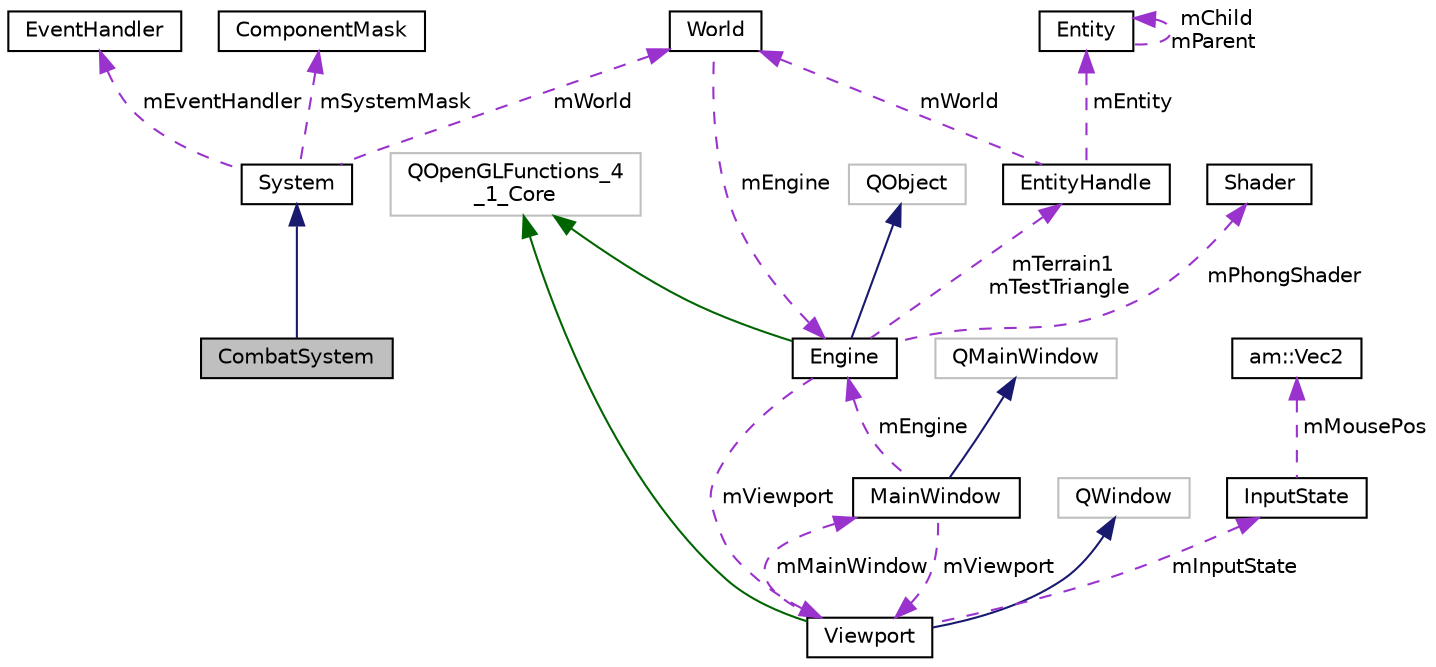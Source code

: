 digraph "CombatSystem"
{
  edge [fontname="Helvetica",fontsize="10",labelfontname="Helvetica",labelfontsize="10"];
  node [fontname="Helvetica",fontsize="10",shape=record];
  Node2 [label="CombatSystem",height=0.2,width=0.4,color="black", fillcolor="grey75", style="filled", fontcolor="black"];
  Node3 -> Node2 [dir="back",color="midnightblue",fontsize="10",style="solid",fontname="Helvetica"];
  Node3 [label="System",height=0.2,width=0.4,color="black", fillcolor="white", style="filled",URL="$class_system.html"];
  Node4 -> Node3 [dir="back",color="darkorchid3",fontsize="10",style="dashed",label=" mEventHandler" ,fontname="Helvetica"];
  Node4 [label="EventHandler",height=0.2,width=0.4,color="black", fillcolor="white", style="filled",URL="$class_event_handler.html"];
  Node5 -> Node3 [dir="back",color="darkorchid3",fontsize="10",style="dashed",label=" mSystemMask" ,fontname="Helvetica"];
  Node5 [label="ComponentMask",height=0.2,width=0.4,color="black", fillcolor="white", style="filled",URL="$struct_component_mask.html"];
  Node6 -> Node3 [dir="back",color="darkorchid3",fontsize="10",style="dashed",label=" mWorld" ,fontname="Helvetica"];
  Node6 [label="World",height=0.2,width=0.4,color="black", fillcolor="white", style="filled",URL="$class_world.html",tooltip="The World class is used to provide connection between the ECS systems, managers and entity/component ..."];
  Node7 -> Node6 [dir="back",color="darkorchid3",fontsize="10",style="dashed",label=" mEngine" ,fontname="Helvetica"];
  Node7 [label="Engine",height=0.2,width=0.4,color="black", fillcolor="white", style="filled",URL="$class_engine.html"];
  Node8 -> Node7 [dir="back",color="midnightblue",fontsize="10",style="solid",fontname="Helvetica"];
  Node8 [label="QObject",height=0.2,width=0.4,color="grey75", fillcolor="white", style="filled"];
  Node9 -> Node7 [dir="back",color="darkgreen",fontsize="10",style="solid",fontname="Helvetica"];
  Node9 [label="QOpenGLFunctions_4\l_1_Core",height=0.2,width=0.4,color="grey75", fillcolor="white", style="filled"];
  Node10 -> Node7 [dir="back",color="darkorchid3",fontsize="10",style="dashed",label=" mTerrain1\nmTestTriangle" ,fontname="Helvetica"];
  Node10 [label="EntityHandle",height=0.2,width=0.4,color="black", fillcolor="white", style="filled",URL="$struct_entity_handle.html"];
  Node11 -> Node10 [dir="back",color="darkorchid3",fontsize="10",style="dashed",label=" mEntity" ,fontname="Helvetica"];
  Node11 [label="Entity",height=0.2,width=0.4,color="black", fillcolor="white", style="filled",URL="$struct_entity.html"];
  Node11 -> Node11 [dir="back",color="darkorchid3",fontsize="10",style="dashed",label=" mChild\nmParent" ,fontname="Helvetica"];
  Node6 -> Node10 [dir="back",color="darkorchid3",fontsize="10",style="dashed",label=" mWorld" ,fontname="Helvetica"];
  Node12 -> Node7 [dir="back",color="darkorchid3",fontsize="10",style="dashed",label=" mPhongShader" ,fontname="Helvetica"];
  Node12 [label="Shader",height=0.2,width=0.4,color="black", fillcolor="white", style="filled",URL="$class_shader.html"];
  Node13 -> Node7 [dir="back",color="darkorchid3",fontsize="10",style="dashed",label=" mViewport" ,fontname="Helvetica"];
  Node13 [label="Viewport",height=0.2,width=0.4,color="black", fillcolor="white", style="filled",URL="$class_viewport.html"];
  Node14 -> Node13 [dir="back",color="midnightblue",fontsize="10",style="solid",fontname="Helvetica"];
  Node14 [label="QWindow",height=0.2,width=0.4,color="grey75", fillcolor="white", style="filled"];
  Node9 -> Node13 [dir="back",color="darkgreen",fontsize="10",style="solid",fontname="Helvetica"];
  Node15 -> Node13 [dir="back",color="darkorchid3",fontsize="10",style="dashed",label=" mInputState" ,fontname="Helvetica"];
  Node15 [label="InputState",height=0.2,width=0.4,color="black", fillcolor="white", style="filled",URL="$struct_input_state.html"];
  Node16 -> Node15 [dir="back",color="darkorchid3",fontsize="10",style="dashed",label=" mMousePos" ,fontname="Helvetica"];
  Node16 [label="am::Vec2",height=0.2,width=0.4,color="black", fillcolor="white", style="filled",URL="$structam_1_1_vec2.html"];
  Node17 -> Node13 [dir="back",color="darkorchid3",fontsize="10",style="dashed",label=" mMainWindow" ,fontname="Helvetica"];
  Node17 [label="MainWindow",height=0.2,width=0.4,color="black", fillcolor="white", style="filled",URL="$class_main_window.html"];
  Node18 -> Node17 [dir="back",color="midnightblue",fontsize="10",style="solid",fontname="Helvetica"];
  Node18 [label="QMainWindow",height=0.2,width=0.4,color="grey75", fillcolor="white", style="filled"];
  Node7 -> Node17 [dir="back",color="darkorchid3",fontsize="10",style="dashed",label=" mEngine" ,fontname="Helvetica"];
  Node13 -> Node17 [dir="back",color="darkorchid3",fontsize="10",style="dashed",label=" mViewport" ,fontname="Helvetica"];
}
